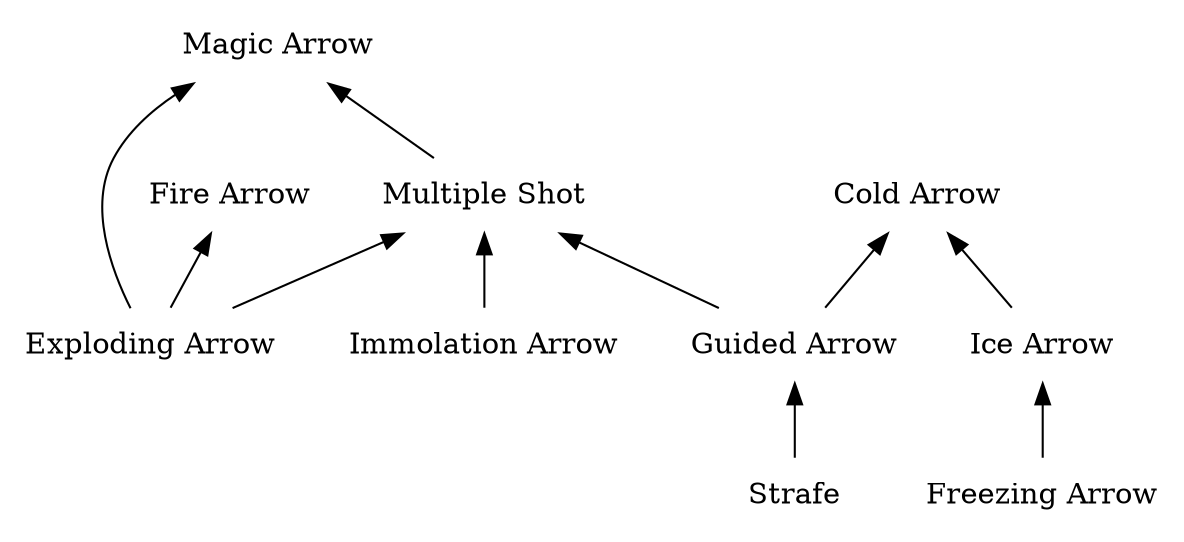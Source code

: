 digraph g {
		graph [rankdir="BT"]
        node [shape=plaintext]
		
		Magic_Arrow [label="Magic Arrow"]
		Fire_Arrow [label="Fire Arrow"]
		Exploding_Arrow [label="Exploding Arrow"]
		Multiple_Shot [label="Multiple Shot"]
		Cold_Arrow [label="Cold Arrow"]
		Ice_Arrow [label="Ice Arrow"]
		Guided_Arrow [label="Guided Arrow"]
		Immolation_Arrow [label="Immolation Arrow"]
		Strafe [label="Strafe"]
		Freezing_Arrow [label="Freezing Arrow"]

		Multiple_Shot -> Magic_Arrow
		Exploding_Arrow -> Magic_Arrow
		Exploding_Arrow -> Fire_Arrow
		Exploding_Arrow -> Multiple_Shot
		
		Ice_Arrow -> Cold_Arrow
		Guided_Arrow -> Cold_Arrow
		Guided_Arrow -> Multiple_Shot
		
		Immolation_Arrow -> Multiple_Shot
		
		Strafe -> Guided_Arrow
		
		Freezing_Arrow -> Ice_Arrow

		// I don't think these ranks work correctly
		{ rank=1; Magic_Arrow Fire_Arrow }
		{ rank=6; Cold_Arrow Multiple_Shot }
		{ rank=12; Exploding_Arrow }
		{ rank=18; Ice_Arrow Guided_Arrow }
		{ rank=24; Strafe Immolation_Arrow }
		{ rank=30; Freezing_Arrow }
}

